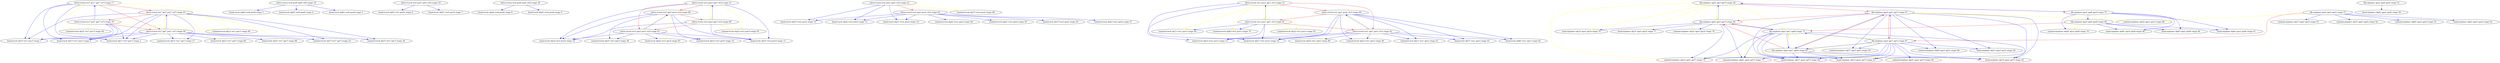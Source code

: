 digraph D { 
edge [color=blue];
"(drive-truck tru7 pos7 apt7 cit7) etape 17" -> "(load-truck obj73 tru7 pos7) etape 0";
edge [color=blue];
"(drive-truck tru7 pos7 apt7 cit7) etape 17" -> "(load-truck obj72 tru7 pos7) etape 1";
edge [color=blue];
"(drive-truck tru7 pos7 apt7 cit7) etape 17" -> "(load-truck obj71 tru7 pos7) etape 2";
edge [color=red];
"(drive-truck tru7 pos7 apt7 cit7) etape 17" -> "(drive-truck tru7 apt7 pos7 cit7) etape 63";
edge [color=yellow];
"(drive-truck tru7 pos7 apt7 cit7) etape 17" -> "(drive-truck tru7 pos7 apt7 cit7) etape 79";
edge [color=red];
"(drive-truck tru7 pos7 apt7 cit7) etape 17" -> "(drive-truck tru7 apt7 pos7 cit7) etape 90";
edge [color=yellow];
"(drive-truck tru7 pos7 apt7 cit7) etape 17" -> "(unload-truck obj31 tru7 pos7) etape 94";
edge [color=yellow];
"(drive-truck tru7 pos7 apt7 cit7) etape 17" -> "(unload-truck obj12 tru7 pos7) etape 96";
edge [color=blue];
"(drive-truck tru6 pos6 apt6 cit6) etape 18" -> "(load-truck obj63 tru6 pos6) etape 3";
edge [color=blue];
"(drive-truck tru6 pos6 apt6 cit6) etape 18" -> "(load-truck obj62 tru6 pos6) etape 4";
edge [color=blue];
"(drive-truck tru6 pos6 apt6 cit6) etape 18" -> "(load-truck obj61 tru6 pos6) etape 5";
edge [color=blue];
"(drive-truck tru5 pos5 apt5 cit5) etape 19" -> "(load-truck obj52 tru5 pos5) etape 6";
edge [color=blue];
"(drive-truck tru5 pos5 apt5 cit5) etape 19" -> "(load-truck obj51 tru5 pos5) etape 7";
edge [color=blue];
"(drive-truck tru4 pos4 apt4 cit4) etape 20" -> "(load-truck obj42 tru4 pos4) etape 8";
edge [color=blue];
"(drive-truck tru4 pos4 apt4 cit4) etape 20" -> "(load-truck obj41 tru4 pos4) etape 9";
edge [color=blue];
"(drive-truck tru3 pos3 apt3 cit3) etape 21" -> "(load-truck obj32 tru3 pos3) etape 10";
edge [color=blue];
"(drive-truck tru3 pos3 apt3 cit3) etape 21" -> "(load-truck obj31 tru3 pos3) etape 11";
edge [color=red];
"(drive-truck tru3 pos3 apt3 cit3) etape 21" -> "(drive-truck tru3 apt3 pos3 cit3) etape 64";
edge [color=yellow];
"(drive-truck tru3 pos3 apt3 cit3) etape 21" -> "(drive-truck tru3 pos3 apt3 cit3) etape 80";
edge [color=red];
"(drive-truck tru3 pos3 apt3 cit3) etape 21" -> "(drive-truck tru3 apt3 pos3 cit3) etape 91";
edge [color=yellow];
"(drive-truck tru3 pos3 apt3 cit3) etape 21" -> "(unload-truck obj22 tru3 pos3) etape 95";
edge [color=blue];
"(drive-truck tru2 pos2 apt2 cit2) etape 22" -> "(load-truck obj23 tru2 pos2) etape 12";
edge [color=blue];
"(drive-truck tru2 pos2 apt2 cit2) etape 22" -> "(load-truck obj22 tru2 pos2) etape 13";
edge [color=blue];
"(drive-truck tru2 pos2 apt2 cit2) etape 22" -> "(load-truck obj21 tru2 pos2) etape 14";
edge [color=red];
"(drive-truck tru2 pos2 apt2 cit2) etape 22" -> "(drive-truck tru2 apt2 pos2 cit2) etape 65";
edge [color=yellow];
"(drive-truck tru2 pos2 apt2 cit2) etape 22" -> "(unload-truck obj73 tru2 pos2) etape 68";
edge [color=blue];
"(drive-truck tru1 pos1 apt1 cit1) etape 23" -> "(load-truck obj12 tru1 pos1) etape 15";
edge [color=blue];
"(drive-truck tru1 pos1 apt1 cit1) etape 23" -> "(load-truck obj11 tru1 pos1) etape 16";
edge [color=red];
"(drive-truck tru1 pos1 apt1 cit1) etape 23" -> "(drive-truck tru1 apt1 pos1 cit1) etape 66";
edge [color=yellow];
"(drive-truck tru1 pos1 apt1 cit1) etape 23" -> "(unload-truck obj71 tru1 pos1) etape 69";
edge [color=yellow];
"(drive-truck tru1 pos1 apt1 cit1) etape 23" -> "(unload-truck obj63 tru1 pos1) etape 70";
edge [color=yellow];
"(drive-truck tru1 pos1 apt1 cit1) etape 23" -> "(drive-truck tru1 pos1 apt1 cit1) etape 81";
edge [color=red];
"(drive-truck tru1 pos1 apt1 cit1) etape 23" -> "(drive-truck tru1 apt1 pos1 cit1) etape 92";
edge [color=yellow];
"(drive-truck tru1 pos1 apt1 cit1) etape 23" -> "(unload-truck obj32 tru1 pos1) etape 93";
edge [color=red];
"(fly-airplane apn2 apt3 apt7) etape 24" -> "(fly-airplane apn2 apt1 apt7) etape 67";
edge [color=yellow];
"(fly-airplane apn2 apt3 apt7) etape 24" -> "(unload-airplane obj61 apn2 apt7) etape 71";
edge [color=yellow];
"(fly-airplane apn2 apt3 apt7) etape 24" -> "(unload-airplane obj12 apn2 apt7) etape 72";
edge [color=yellow];
"(fly-airplane apn2 apt3 apt7) etape 24" -> "(fly-airplane apn2 apt7 apt6) etape 73";
edge [color=red];
"(fly-airplane apn2 apt3 apt7) etape 24" -> "(fly-airplane apn2 apt6 apt3) etape 75";
edge [color=yellow];
"(fly-airplane apn2 apt3 apt7) etape 24" -> "(load-airplane obj32 apn2 apt3) etape 76";
edge [color=yellow];
"(fly-airplane apn2 apt3 apt7) etape 24" -> "(load-airplane obj31 apn2 apt3) etape 77";
edge [color=yellow];
"(fly-airplane apn2 apt3 apt7) etape 24" -> "(unload-airplane obj22 apn2 apt3) etape 78";
edge [color=yellow];
"(fly-airplane apn2 apt3 apt7) etape 24" -> "(fly-airplane apn2 apt3 apt7) etape 82";
edge [color=blue];
"(fly-airplane apn2 apt7 apt6) etape 45" -> "(load-airplane obj73 apn2 apt7) etape 42";
edge [color=blue];
"(fly-airplane apn2 apt7 apt6) etape 45" -> "(load-airplane obj72 apn2 apt7) etape 43";
edge [color=blue];
"(fly-airplane apn2 apt7 apt6) etape 45" -> "(load-airplane obj71 apn2 apt7) etape 44";
edge [color=red];
"(fly-airplane apn2 apt7 apt6) etape 45" -> "(fly-airplane apn2 apt1 apt7) etape 67";
edge [color=yellow];
"(fly-airplane apn2 apt7 apt6) etape 45" -> "(unload-airplane obj61 apn2 apt7) etape 71";
edge [color=yellow];
"(fly-airplane apn2 apt7 apt6) etape 45" -> "(unload-airplane obj12 apn2 apt7) etape 72";
edge [color=yellow];
"(fly-airplane apn2 apt7 apt6) etape 45" -> "(fly-airplane apn2 apt7 apt6) etape 73";
edge [color=red];
"(fly-airplane apn2 apt7 apt6) etape 45" -> "(fly-airplane apn2 apt3 apt7) etape 82";
edge [color=yellow];
"(fly-airplane apn2 apt7 apt6) etape 45" -> "(unload-airplane obj31 apn2 apt7) etape 85";
edge [color=yellow];
"(fly-airplane apn2 apt7 apt6) etape 45" -> "(fly-airplane apn2 apt7 apt1) etape 87";
edge [color=blue];
"(fly-airplane apn2 apt6 apt4) etape 49" -> "(load-airplane obj63 apn2 apt6) etape 46";
edge [color=blue];
"(fly-airplane apn2 apt6 apt4) etape 49" -> "(load-airplane obj62 apn2 apt6) etape 47";
edge [color=blue];
"(fly-airplane apn2 apt6 apt4) etape 49" -> "(load-airplane obj61 apn2 apt6) etape 48";
edge [color=red];
"(fly-airplane apn2 apt6 apt4) etape 49" -> "(fly-airplane apn2 apt7 apt6) etape 73";
edge [color=yellow];
"(fly-airplane apn2 apt6 apt4) etape 49" -> "(unload-airplane obj42 apn2 apt6) etape 74";
edge [color=yellow];
"(fly-airplane apn2 apt6 apt4) etape 49" -> "(fly-airplane apn2 apt6 apt3) etape 75";
edge [color=blue];
"(fly-airplane apn2 apt4 apt2) etape 51" -> "(load-airplane obj42 apn2 apt4) etape 50";
edge [color=blue];
"(fly-airplane apn2 apt2 apt1) etape 57" -> "(load-airplane obj22 apn2 apt2) etape 52";
edge [color=blue];
"(fly-airplane apn2 apt2 apt1) etape 57" -> "(unload-airplane obj73 apn2 apt2) etape 53";
edge [color=blue];
"(fly-airplane apn2 apt2 apt1) etape 57" -> "(unload-airplane obj72 apn2 apt2) etape 54";
edge [color=blue];
"(fly-airplane apn2 apt2 apt1) etape 57" -> "(unload-airplane obj62 apn2 apt2) etape 55";
edge [color=red];
"(fly-airplane apn2 apt2 apt1) etape 57" -> "(fly-airplane apn2 apt7 apt1) etape 87";
edge [color=yellow];
"(fly-airplane apn2 apt2 apt1) etape 57" -> "(unload-airplane obj32 apn2 apt1) etape 88";
edge [color=blue];
"(drive-truck tru7 apt7 pos7 cit7) etape 63" -> "(load-truck obj73 tru7 pos7) etape 0";
edge [color=blue];
"(drive-truck tru7 apt7 pos7 cit7) etape 63" -> "(load-truck obj72 tru7 pos7) etape 1";
edge [color=blue];
"(drive-truck tru7 apt7 pos7 cit7) etape 63" -> "(load-truck obj71 tru7 pos7) etape 2";
edge [color=blue];
"(drive-truck tru7 apt7 pos7 cit7) etape 63" -> "(unload-truck obj73 tru7 apt7) etape 25";
edge [color=blue];
"(drive-truck tru7 apt7 pos7 cit7) etape 63" -> "(unload-truck obj72 tru7 apt7) etape 26";
edge [color=blue];
"(drive-truck tru7 apt7 pos7 cit7) etape 63" -> "(unload-truck obj71 tru7 apt7) etape 27";
edge [color=red];
"(drive-truck tru7 apt7 pos7 cit7) etape 63" -> "(drive-truck tru7 pos7 apt7 cit7) etape 79";
edge [color=yellow];
"(drive-truck tru7 apt7 pos7 cit7) etape 63" -> "(load-truck obj12 tru7 apt7) etape 84";
edge [color=yellow];
"(drive-truck tru7 apt7 pos7 cit7) etape 63" -> "(load-truck obj31 tru7 apt7) etape 86";
edge [color=yellow];
"(drive-truck tru7 apt7 pos7 cit7) etape 63" -> "(drive-truck tru7 apt7 pos7 cit7) etape 90";
edge [color=blue];
"(drive-truck tru3 apt3 pos3 cit3) etape 64" -> "(load-truck obj32 tru3 pos3) etape 10";
edge [color=blue];
"(drive-truck tru3 apt3 pos3 cit3) etape 64" -> "(load-truck obj31 tru3 pos3) etape 11";
edge [color=blue];
"(drive-truck tru3 apt3 pos3 cit3) etape 64" -> "(unload-truck obj32 tru3 apt3) etape 35";
edge [color=blue];
"(drive-truck tru3 apt3 pos3 cit3) etape 64" -> "(unload-truck obj31 tru3 apt3) etape 36";
edge [color=red];
"(drive-truck tru3 apt3 pos3 cit3) etape 64" -> "(drive-truck tru3 pos3 apt3 cit3) etape 80";
edge [color=yellow];
"(drive-truck tru3 apt3 pos3 cit3) etape 64" -> "(load-truck obj22 tru3 apt3) etape 83";
edge [color=yellow];
"(drive-truck tru3 apt3 pos3 cit3) etape 64" -> "(drive-truck tru3 apt3 pos3 cit3) etape 91";
edge [color=blue];
"(drive-truck tru2 apt2 pos2 cit2) etape 65" -> "(load-truck obj23 tru2 pos2) etape 12";
edge [color=blue];
"(drive-truck tru2 apt2 pos2 cit2) etape 65" -> "(load-truck obj22 tru2 pos2) etape 13";
edge [color=blue];
"(drive-truck tru2 apt2 pos2 cit2) etape 65" -> "(load-truck obj21 tru2 pos2) etape 14";
edge [color=blue];
"(drive-truck tru2 apt2 pos2 cit2) etape 65" -> "(unload-truck obj23 tru2 apt2) etape 37";
edge [color=blue];
"(drive-truck tru2 apt2 pos2 cit2) etape 65" -> "(unload-truck obj22 tru2 apt2) etape 38";
edge [color=blue];
"(drive-truck tru2 apt2 pos2 cit2) etape 65" -> "(unload-truck obj21 tru2 apt2) etape 39";
edge [color=blue];
"(drive-truck tru2 apt2 pos2 cit2) etape 65" -> "(load-truck obj73 tru2 apt2) etape 56";
edge [color=blue];
"(drive-truck tru1 apt1 pos1 cit1) etape 66" -> "(load-truck obj12 tru1 pos1) etape 15";
edge [color=blue];
"(drive-truck tru1 apt1 pos1 cit1) etape 66" -> "(load-truck obj11 tru1 pos1) etape 16";
edge [color=blue];
"(drive-truck tru1 apt1 pos1 cit1) etape 66" -> "(unload-truck obj12 tru1 apt1) etape 40";
edge [color=blue];
"(drive-truck tru1 apt1 pos1 cit1) etape 66" -> "(unload-truck obj11 tru1 apt1) etape 41";
edge [color=blue];
"(drive-truck tru1 apt1 pos1 cit1) etape 66" -> "(load-truck obj71 tru1 apt1) etape 61";
edge [color=blue];
"(drive-truck tru1 apt1 pos1 cit1) etape 66" -> "(load-truck obj63 tru1 apt1) etape 62";
edge [color=red];
"(drive-truck tru1 apt1 pos1 cit1) etape 66" -> "(drive-truck tru1 pos1 apt1 cit1) etape 81";
edge [color=yellow];
"(drive-truck tru1 apt1 pos1 cit1) etape 66" -> "(load-truck obj32 tru1 apt1) etape 89";
edge [color=yellow];
"(drive-truck tru1 apt1 pos1 cit1) etape 66" -> "(drive-truck tru1 apt1 pos1 cit1) etape 92";
edge [color=blue];
"(fly-airplane apn2 apt1 apt7) etape 67" -> "(load-airplane obj73 apn2 apt7) etape 42";
edge [color=blue];
"(fly-airplane apn2 apt1 apt7) etape 67" -> "(load-airplane obj72 apn2 apt7) etape 43";
edge [color=blue];
"(fly-airplane apn2 apt1 apt7) etape 67" -> "(load-airplane obj71 apn2 apt7) etape 44";
edge [color=blue];
"(fly-airplane apn2 apt1 apt7) etape 67" -> "(fly-airplane apn2 apt7 apt6) etape 45";
edge [color=blue];
"(fly-airplane apn2 apt1 apt7) etape 67" -> "(load-airplane obj12 apn2 apt1) etape 58";
edge [color=blue];
"(fly-airplane apn2 apt1 apt7) etape 67" -> "(unload-airplane obj71 apn2 apt1) etape 59";
edge [color=blue];
"(fly-airplane apn2 apt1 apt7) etape 67" -> "(unload-airplane obj63 apn2 apt1) etape 60";
edge [color=red];
"(fly-airplane apn2 apt1 apt7) etape 67" -> "(fly-airplane apn2 apt3 apt7) etape 82";
edge [color=yellow];
"(fly-airplane apn2 apt1 apt7) etape 67" -> "(unload-airplane obj31 apn2 apt7) etape 85";
edge [color=red];
"(fly-airplane apn2 apt1 apt7) etape 67" -> "(fly-airplane apn2 apt7 apt1) etape 87";
edge [color=yellow];
"(fly-airplane apn2 apt1 apt7) etape 67" -> "(unload-airplane obj32 apn2 apt1) etape 88";
edge [color=blue];
"(fly-airplane apn2 apt7 apt6) etape 73" -> "(load-airplane obj73 apn2 apt7) etape 42";
edge [color=blue];
"(fly-airplane apn2 apt7 apt6) etape 73" -> "(load-airplane obj72 apn2 apt7) etape 43";
edge [color=blue];
"(fly-airplane apn2 apt7 apt6) etape 73" -> "(load-airplane obj71 apn2 apt7) etape 44";
edge [color=blue];
"(fly-airplane apn2 apt7 apt6) etape 73" -> "(fly-airplane apn2 apt7 apt6) etape 45";
edge [color=blue];
"(fly-airplane apn2 apt7 apt6) etape 73" -> "(unload-airplane obj61 apn2 apt7) etape 71";
edge [color=blue];
"(fly-airplane apn2 apt7 apt6) etape 73" -> "(unload-airplane obj12 apn2 apt7) etape 72";
edge [color=red];
"(fly-airplane apn2 apt7 apt6) etape 73" -> "(fly-airplane apn2 apt3 apt7) etape 82";
edge [color=yellow];
"(fly-airplane apn2 apt7 apt6) etape 73" -> "(unload-airplane obj31 apn2 apt7) etape 85";
edge [color=yellow];
"(fly-airplane apn2 apt7 apt6) etape 73" -> "(fly-airplane apn2 apt7 apt1) etape 87";
edge [color=blue];
"(fly-airplane apn2 apt6 apt3) etape 75" -> "(fly-airplane apn2 apt3 apt7) etape 24";
edge [color=blue];
"(fly-airplane apn2 apt6 apt3) etape 75" -> "(load-airplane obj63 apn2 apt6) etape 46";
edge [color=blue];
"(fly-airplane apn2 apt6 apt3) etape 75" -> "(load-airplane obj62 apn2 apt6) etape 47";
edge [color=blue];
"(fly-airplane apn2 apt6 apt3) etape 75" -> "(load-airplane obj61 apn2 apt6) etape 48";
edge [color=blue];
"(fly-airplane apn2 apt6 apt3) etape 75" -> "(fly-airplane apn2 apt6 apt4) etape 49";
edge [color=blue];
"(fly-airplane apn2 apt6 apt3) etape 75" -> "(unload-airplane obj42 apn2 apt6) etape 74";
edge [color=blue];
"(drive-truck tru7 pos7 apt7 cit7) etape 79" -> "(load-truck obj73 tru7 pos7) etape 0";
edge [color=blue];
"(drive-truck tru7 pos7 apt7 cit7) etape 79" -> "(load-truck obj72 tru7 pos7) etape 1";
edge [color=blue];
"(drive-truck tru7 pos7 apt7 cit7) etape 79" -> "(load-truck obj71 tru7 pos7) etape 2";
edge [color=blue];
"(drive-truck tru7 pos7 apt7 cit7) etape 79" -> "(drive-truck tru7 pos7 apt7 cit7) etape 17";
edge [color=red];
"(drive-truck tru7 pos7 apt7 cit7) etape 79" -> "(drive-truck tru7 apt7 pos7 cit7) etape 90";
edge [color=yellow];
"(drive-truck tru7 pos7 apt7 cit7) etape 79" -> "(unload-truck obj31 tru7 pos7) etape 94";
edge [color=yellow];
"(drive-truck tru7 pos7 apt7 cit7) etape 79" -> "(unload-truck obj12 tru7 pos7) etape 96";
edge [color=blue];
"(drive-truck tru3 pos3 apt3 cit3) etape 80" -> "(load-truck obj32 tru3 pos3) etape 10";
edge [color=blue];
"(drive-truck tru3 pos3 apt3 cit3) etape 80" -> "(load-truck obj31 tru3 pos3) etape 11";
edge [color=blue];
"(drive-truck tru3 pos3 apt3 cit3) etape 80" -> "(drive-truck tru3 pos3 apt3 cit3) etape 21";
edge [color=red];
"(drive-truck tru3 pos3 apt3 cit3) etape 80" -> "(drive-truck tru3 apt3 pos3 cit3) etape 91";
edge [color=yellow];
"(drive-truck tru3 pos3 apt3 cit3) etape 80" -> "(unload-truck obj22 tru3 pos3) etape 95";
edge [color=blue];
"(drive-truck tru1 pos1 apt1 cit1) etape 81" -> "(load-truck obj12 tru1 pos1) etape 15";
edge [color=blue];
"(drive-truck tru1 pos1 apt1 cit1) etape 81" -> "(load-truck obj11 tru1 pos1) etape 16";
edge [color=blue];
"(drive-truck tru1 pos1 apt1 cit1) etape 81" -> "(drive-truck tru1 pos1 apt1 cit1) etape 23";
edge [color=blue];
"(drive-truck tru1 pos1 apt1 cit1) etape 81" -> "(unload-truck obj71 tru1 pos1) etape 69";
edge [color=blue];
"(drive-truck tru1 pos1 apt1 cit1) etape 81" -> "(unload-truck obj63 tru1 pos1) etape 70";
edge [color=red];
"(drive-truck tru1 pos1 apt1 cit1) etape 81" -> "(drive-truck tru1 apt1 pos1 cit1) etape 92";
edge [color=yellow];
"(drive-truck tru1 pos1 apt1 cit1) etape 81" -> "(unload-truck obj32 tru1 pos1) etape 93";
edge [color=blue];
"(fly-airplane apn2 apt3 apt7) etape 82" -> "(fly-airplane apn2 apt3 apt7) etape 24";
edge [color=blue];
"(fly-airplane apn2 apt3 apt7) etape 82" -> "(unload-airplane obj61 apn2 apt7) etape 71";
edge [color=blue];
"(fly-airplane apn2 apt3 apt7) etape 82" -> "(unload-airplane obj12 apn2 apt7) etape 72";
edge [color=blue];
"(fly-airplane apn2 apt3 apt7) etape 82" -> "(fly-airplane apn2 apt7 apt6) etape 73";
edge [color=blue];
"(fly-airplane apn2 apt3 apt7) etape 82" -> "(load-airplane obj32 apn2 apt3) etape 76";
edge [color=blue];
"(fly-airplane apn2 apt3 apt7) etape 82" -> "(load-airplane obj31 apn2 apt3) etape 77";
edge [color=blue];
"(fly-airplane apn2 apt3 apt7) etape 82" -> "(unload-airplane obj22 apn2 apt3) etape 78";
edge [color=blue];
"(fly-airplane apn2 apt7 apt1) etape 87" -> "(load-airplane obj73 apn2 apt7) etape 42";
edge [color=blue];
"(fly-airplane apn2 apt7 apt1) etape 87" -> "(load-airplane obj72 apn2 apt7) etape 43";
edge [color=blue];
"(fly-airplane apn2 apt7 apt1) etape 87" -> "(load-airplane obj71 apn2 apt7) etape 44";
edge [color=blue];
"(fly-airplane apn2 apt7 apt1) etape 87" -> "(fly-airplane apn2 apt7 apt6) etape 45";
edge [color=blue];
"(fly-airplane apn2 apt7 apt1) etape 87" -> "(load-airplane obj12 apn2 apt1) etape 58";
edge [color=blue];
"(fly-airplane apn2 apt7 apt1) etape 87" -> "(unload-airplane obj71 apn2 apt1) etape 59";
edge [color=blue];
"(fly-airplane apn2 apt7 apt1) etape 87" -> "(unload-airplane obj63 apn2 apt1) etape 60";
edge [color=blue];
"(fly-airplane apn2 apt7 apt1) etape 87" -> "(fly-airplane apn2 apt1 apt7) etape 67";
edge [color=blue];
"(fly-airplane apn2 apt7 apt1) etape 87" -> "(unload-airplane obj61 apn2 apt7) etape 71";
edge [color=blue];
"(fly-airplane apn2 apt7 apt1) etape 87" -> "(unload-airplane obj12 apn2 apt7) etape 72";
edge [color=blue];
"(fly-airplane apn2 apt7 apt1) etape 87" -> "(fly-airplane apn2 apt7 apt6) etape 73";
edge [color=blue];
"(fly-airplane apn2 apt7 apt1) etape 87" -> "(unload-airplane obj31 apn2 apt7) etape 85";
edge [color=blue];
"(drive-truck tru7 apt7 pos7 cit7) etape 90" -> "(load-truck obj73 tru7 pos7) etape 0";
edge [color=blue];
"(drive-truck tru7 apt7 pos7 cit7) etape 90" -> "(load-truck obj72 tru7 pos7) etape 1";
edge [color=blue];
"(drive-truck tru7 apt7 pos7 cit7) etape 90" -> "(load-truck obj71 tru7 pos7) etape 2";
edge [color=blue];
"(drive-truck tru7 apt7 pos7 cit7) etape 90" -> "(unload-truck obj73 tru7 apt7) etape 25";
edge [color=blue];
"(drive-truck tru7 apt7 pos7 cit7) etape 90" -> "(unload-truck obj72 tru7 apt7) etape 26";
edge [color=blue];
"(drive-truck tru7 apt7 pos7 cit7) etape 90" -> "(unload-truck obj71 tru7 apt7) etape 27";
edge [color=blue];
"(drive-truck tru7 apt7 pos7 cit7) etape 90" -> "(drive-truck tru7 apt7 pos7 cit7) etape 63";
edge [color=blue];
"(drive-truck tru7 apt7 pos7 cit7) etape 90" -> "(load-truck obj12 tru7 apt7) etape 84";
edge [color=blue];
"(drive-truck tru7 apt7 pos7 cit7) etape 90" -> "(load-truck obj31 tru7 apt7) etape 86";
edge [color=blue];
"(drive-truck tru3 apt3 pos3 cit3) etape 91" -> "(load-truck obj32 tru3 pos3) etape 10";
edge [color=blue];
"(drive-truck tru3 apt3 pos3 cit3) etape 91" -> "(load-truck obj31 tru3 pos3) etape 11";
edge [color=blue];
"(drive-truck tru3 apt3 pos3 cit3) etape 91" -> "(unload-truck obj32 tru3 apt3) etape 35";
edge [color=blue];
"(drive-truck tru3 apt3 pos3 cit3) etape 91" -> "(unload-truck obj31 tru3 apt3) etape 36";
edge [color=blue];
"(drive-truck tru3 apt3 pos3 cit3) etape 91" -> "(drive-truck tru3 apt3 pos3 cit3) etape 64";
edge [color=blue];
"(drive-truck tru3 apt3 pos3 cit3) etape 91" -> "(load-truck obj22 tru3 apt3) etape 83";
edge [color=blue];
"(drive-truck tru1 apt1 pos1 cit1) etape 92" -> "(load-truck obj12 tru1 pos1) etape 15";
edge [color=blue];
"(drive-truck tru1 apt1 pos1 cit1) etape 92" -> "(load-truck obj11 tru1 pos1) etape 16";
edge [color=blue];
"(drive-truck tru1 apt1 pos1 cit1) etape 92" -> "(unload-truck obj12 tru1 apt1) etape 40";
edge [color=blue];
"(drive-truck tru1 apt1 pos1 cit1) etape 92" -> "(unload-truck obj11 tru1 apt1) etape 41";
edge [color=blue];
"(drive-truck tru1 apt1 pos1 cit1) etape 92" -> "(load-truck obj71 tru1 apt1) etape 61";
edge [color=blue];
"(drive-truck tru1 apt1 pos1 cit1) etape 92" -> "(load-truck obj63 tru1 apt1) etape 62";
edge [color=blue];
"(drive-truck tru1 apt1 pos1 cit1) etape 92" -> "(drive-truck tru1 apt1 pos1 cit1) etape 66";
edge [color=blue];
"(drive-truck tru1 apt1 pos1 cit1) etape 92" -> "(load-truck obj32 tru1 apt1) etape 89";
} 